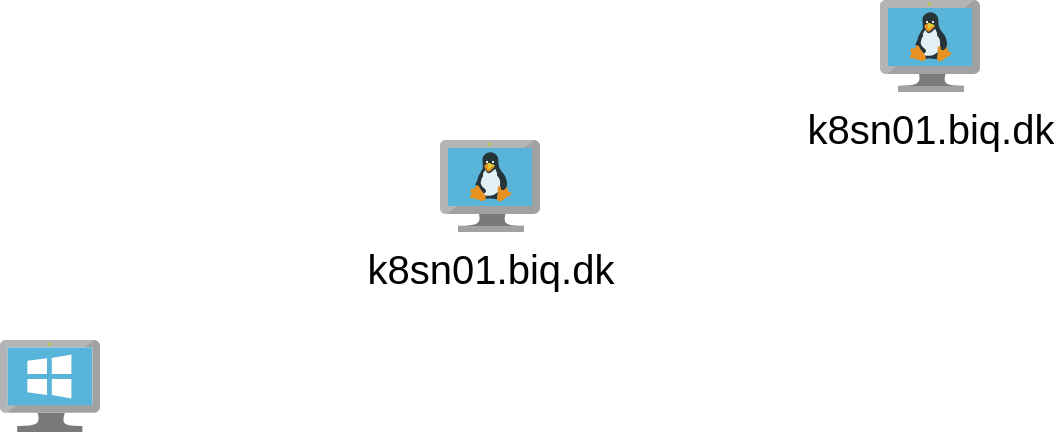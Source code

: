 <mxfile version="14.9.6" type="github">
  <diagram name="Page-1" id="822b0af5-4adb-64df-f703-e8dfc1f81529">
    <mxGraphModel dx="1517" dy="888" grid="1" gridSize="10" guides="1" tooltips="1" connect="1" arrows="1" fold="1" page="1" pageScale="1" pageWidth="1169" pageHeight="827" background="none" math="0" shadow="0">
      <root>
        <mxCell id="0" />
        <mxCell id="1" parent="0" />
        <mxCell id="Ahp0aDOyElxOXllgqGs4-3" value="" style="aspect=fixed;html=1;points=[];align=center;image;fontSize=12;image=img/lib/mscae/VirtualMachineWindows.svg;" vertex="1" parent="1">
          <mxGeometry x="250" y="330" width="50" height="46" as="geometry" />
        </mxCell>
        <mxCell id="Ahp0aDOyElxOXllgqGs4-4" value="k8sn01.biq.dk" style="aspect=fixed;html=1;points=[];align=center;image;fontSize=20;image=img/lib/mscae/VM_Linux.svg;" vertex="1" parent="1">
          <mxGeometry x="470" y="230" width="50" height="46" as="geometry" />
        </mxCell>
        <mxCell id="Ahp0aDOyElxOXllgqGs4-5" value="k8sn01.biq.dk" style="aspect=fixed;html=1;points=[];align=center;image;fontSize=20;image=img/lib/mscae/VM_Linux.svg;" vertex="1" parent="1">
          <mxGeometry x="690" y="160" width="50" height="46" as="geometry" />
        </mxCell>
      </root>
    </mxGraphModel>
  </diagram>
</mxfile>
